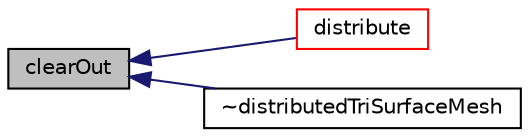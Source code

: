digraph "clearOut"
{
  bgcolor="transparent";
  edge [fontname="Helvetica",fontsize="10",labelfontname="Helvetica",labelfontsize="10"];
  node [fontname="Helvetica",fontsize="10",shape=record];
  rankdir="LR";
  Node1 [label="clearOut",height=0.2,width=0.4,color="black", fillcolor="grey75", style="filled", fontcolor="black"];
  Node1 -> Node2 [dir="back",color="midnightblue",fontsize="10",style="solid",fontname="Helvetica"];
  Node2 [label="distribute",height=0.2,width=0.4,color="red",URL="$a00558.html#a30b981a389a43e4853d4dec45e4e5edb",tooltip="Set bounds of surface. Bounds currently set as list of. "];
  Node1 -> Node3 [dir="back",color="midnightblue",fontsize="10",style="solid",fontname="Helvetica"];
  Node3 [label="~distributedTriSurfaceMesh",height=0.2,width=0.4,color="black",URL="$a00558.html#ae21102f565d92985a09e8a52e3f275aa",tooltip="Destructor. "];
}
